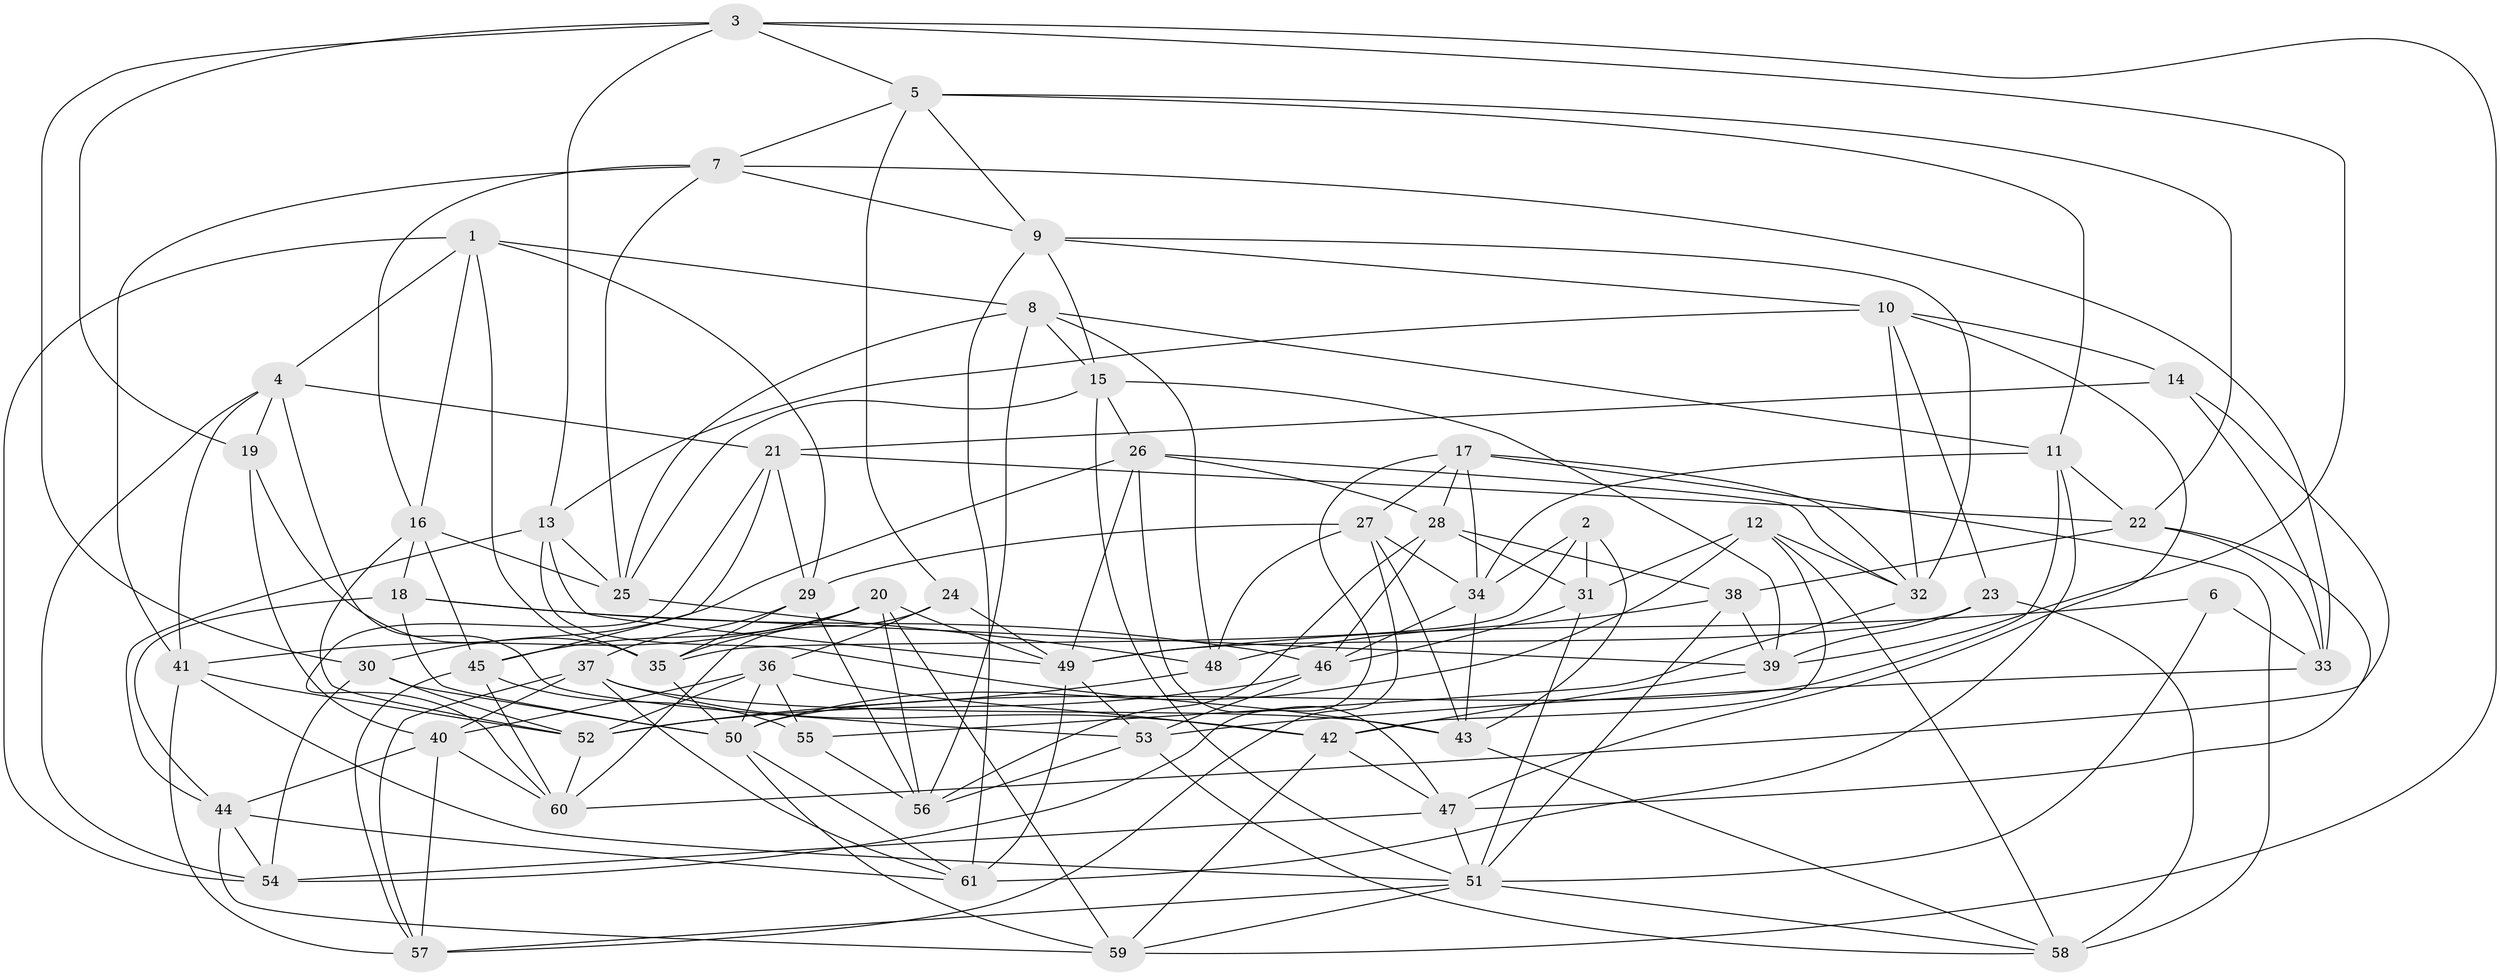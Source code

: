 // original degree distribution, {4: 1.0}
// Generated by graph-tools (version 1.1) at 2025/27/03/09/25 03:27:01]
// undirected, 61 vertices, 176 edges
graph export_dot {
graph [start="1"]
  node [color=gray90,style=filled];
  1;
  2;
  3;
  4;
  5;
  6;
  7;
  8;
  9;
  10;
  11;
  12;
  13;
  14;
  15;
  16;
  17;
  18;
  19;
  20;
  21;
  22;
  23;
  24;
  25;
  26;
  27;
  28;
  29;
  30;
  31;
  32;
  33;
  34;
  35;
  36;
  37;
  38;
  39;
  40;
  41;
  42;
  43;
  44;
  45;
  46;
  47;
  48;
  49;
  50;
  51;
  52;
  53;
  54;
  55;
  56;
  57;
  58;
  59;
  60;
  61;
  1 -- 4 [weight=1.0];
  1 -- 8 [weight=1.0];
  1 -- 16 [weight=1.0];
  1 -- 29 [weight=1.0];
  1 -- 35 [weight=1.0];
  1 -- 54 [weight=1.0];
  2 -- 31 [weight=1.0];
  2 -- 34 [weight=1.0];
  2 -- 35 [weight=1.0];
  2 -- 43 [weight=1.0];
  3 -- 5 [weight=1.0];
  3 -- 13 [weight=1.0];
  3 -- 19 [weight=1.0];
  3 -- 30 [weight=1.0];
  3 -- 39 [weight=1.0];
  3 -- 59 [weight=1.0];
  4 -- 19 [weight=1.0];
  4 -- 21 [weight=1.0];
  4 -- 41 [weight=1.0];
  4 -- 53 [weight=1.0];
  4 -- 54 [weight=1.0];
  5 -- 7 [weight=1.0];
  5 -- 9 [weight=1.0];
  5 -- 11 [weight=1.0];
  5 -- 22 [weight=1.0];
  5 -- 24 [weight=1.0];
  6 -- 33 [weight=2.0];
  6 -- 49 [weight=1.0];
  6 -- 51 [weight=1.0];
  7 -- 9 [weight=1.0];
  7 -- 16 [weight=1.0];
  7 -- 25 [weight=1.0];
  7 -- 33 [weight=1.0];
  7 -- 41 [weight=1.0];
  8 -- 11 [weight=1.0];
  8 -- 15 [weight=1.0];
  8 -- 25 [weight=1.0];
  8 -- 48 [weight=1.0];
  8 -- 56 [weight=1.0];
  9 -- 10 [weight=1.0];
  9 -- 15 [weight=1.0];
  9 -- 32 [weight=1.0];
  9 -- 61 [weight=1.0];
  10 -- 13 [weight=1.0];
  10 -- 14 [weight=1.0];
  10 -- 23 [weight=1.0];
  10 -- 32 [weight=1.0];
  10 -- 47 [weight=1.0];
  11 -- 22 [weight=1.0];
  11 -- 34 [weight=1.0];
  11 -- 50 [weight=1.0];
  11 -- 61 [weight=1.0];
  12 -- 31 [weight=2.0];
  12 -- 32 [weight=1.0];
  12 -- 42 [weight=1.0];
  12 -- 50 [weight=1.0];
  12 -- 58 [weight=1.0];
  13 -- 25 [weight=1.0];
  13 -- 43 [weight=1.0];
  13 -- 44 [weight=1.0];
  13 -- 49 [weight=1.0];
  14 -- 21 [weight=1.0];
  14 -- 33 [weight=1.0];
  14 -- 60 [weight=1.0];
  15 -- 25 [weight=1.0];
  15 -- 26 [weight=1.0];
  15 -- 39 [weight=1.0];
  15 -- 51 [weight=1.0];
  16 -- 18 [weight=1.0];
  16 -- 25 [weight=1.0];
  16 -- 45 [weight=1.0];
  16 -- 52 [weight=1.0];
  17 -- 27 [weight=1.0];
  17 -- 28 [weight=1.0];
  17 -- 32 [weight=1.0];
  17 -- 34 [weight=1.0];
  17 -- 54 [weight=1.0];
  17 -- 58 [weight=1.0];
  18 -- 39 [weight=1.0];
  18 -- 44 [weight=1.0];
  18 -- 46 [weight=1.0];
  18 -- 50 [weight=2.0];
  19 -- 35 [weight=1.0];
  19 -- 40 [weight=1.0];
  20 -- 35 [weight=1.0];
  20 -- 41 [weight=1.0];
  20 -- 45 [weight=1.0];
  20 -- 49 [weight=1.0];
  20 -- 56 [weight=1.0];
  20 -- 59 [weight=1.0];
  21 -- 22 [weight=1.0];
  21 -- 29 [weight=1.0];
  21 -- 45 [weight=1.0];
  21 -- 60 [weight=1.0];
  22 -- 33 [weight=1.0];
  22 -- 38 [weight=1.0];
  22 -- 47 [weight=1.0];
  23 -- 39 [weight=1.0];
  23 -- 49 [weight=1.0];
  23 -- 58 [weight=1.0];
  24 -- 36 [weight=1.0];
  24 -- 49 [weight=1.0];
  24 -- 60 [weight=1.0];
  25 -- 48 [weight=1.0];
  26 -- 28 [weight=1.0];
  26 -- 30 [weight=1.0];
  26 -- 32 [weight=1.0];
  26 -- 47 [weight=1.0];
  26 -- 49 [weight=1.0];
  27 -- 29 [weight=1.0];
  27 -- 34 [weight=1.0];
  27 -- 43 [weight=1.0];
  27 -- 48 [weight=1.0];
  27 -- 57 [weight=1.0];
  28 -- 31 [weight=1.0];
  28 -- 38 [weight=1.0];
  28 -- 46 [weight=1.0];
  28 -- 56 [weight=1.0];
  29 -- 35 [weight=1.0];
  29 -- 37 [weight=1.0];
  29 -- 56 [weight=1.0];
  30 -- 50 [weight=2.0];
  30 -- 52 [weight=1.0];
  30 -- 54 [weight=1.0];
  31 -- 46 [weight=1.0];
  31 -- 51 [weight=1.0];
  32 -- 55 [weight=1.0];
  33 -- 53 [weight=1.0];
  34 -- 43 [weight=1.0];
  34 -- 46 [weight=1.0];
  35 -- 50 [weight=1.0];
  36 -- 40 [weight=1.0];
  36 -- 42 [weight=1.0];
  36 -- 50 [weight=1.0];
  36 -- 52 [weight=1.0];
  36 -- 55 [weight=1.0];
  37 -- 40 [weight=1.0];
  37 -- 42 [weight=1.0];
  37 -- 43 [weight=1.0];
  37 -- 57 [weight=1.0];
  37 -- 61 [weight=1.0];
  38 -- 39 [weight=1.0];
  38 -- 48 [weight=1.0];
  38 -- 51 [weight=2.0];
  39 -- 42 [weight=1.0];
  40 -- 44 [weight=1.0];
  40 -- 57 [weight=1.0];
  40 -- 60 [weight=1.0];
  41 -- 51 [weight=1.0];
  41 -- 52 [weight=1.0];
  41 -- 57 [weight=1.0];
  42 -- 47 [weight=1.0];
  42 -- 59 [weight=1.0];
  43 -- 58 [weight=1.0];
  44 -- 54 [weight=1.0];
  44 -- 59 [weight=1.0];
  44 -- 61 [weight=1.0];
  45 -- 55 [weight=1.0];
  45 -- 57 [weight=1.0];
  45 -- 60 [weight=1.0];
  46 -- 52 [weight=1.0];
  46 -- 53 [weight=1.0];
  47 -- 51 [weight=1.0];
  47 -- 54 [weight=1.0];
  48 -- 52 [weight=2.0];
  49 -- 53 [weight=1.0];
  49 -- 61 [weight=1.0];
  50 -- 59 [weight=1.0];
  50 -- 61 [weight=1.0];
  51 -- 57 [weight=1.0];
  51 -- 58 [weight=1.0];
  51 -- 59 [weight=1.0];
  52 -- 60 [weight=1.0];
  53 -- 56 [weight=1.0];
  53 -- 58 [weight=1.0];
  55 -- 56 [weight=1.0];
}
